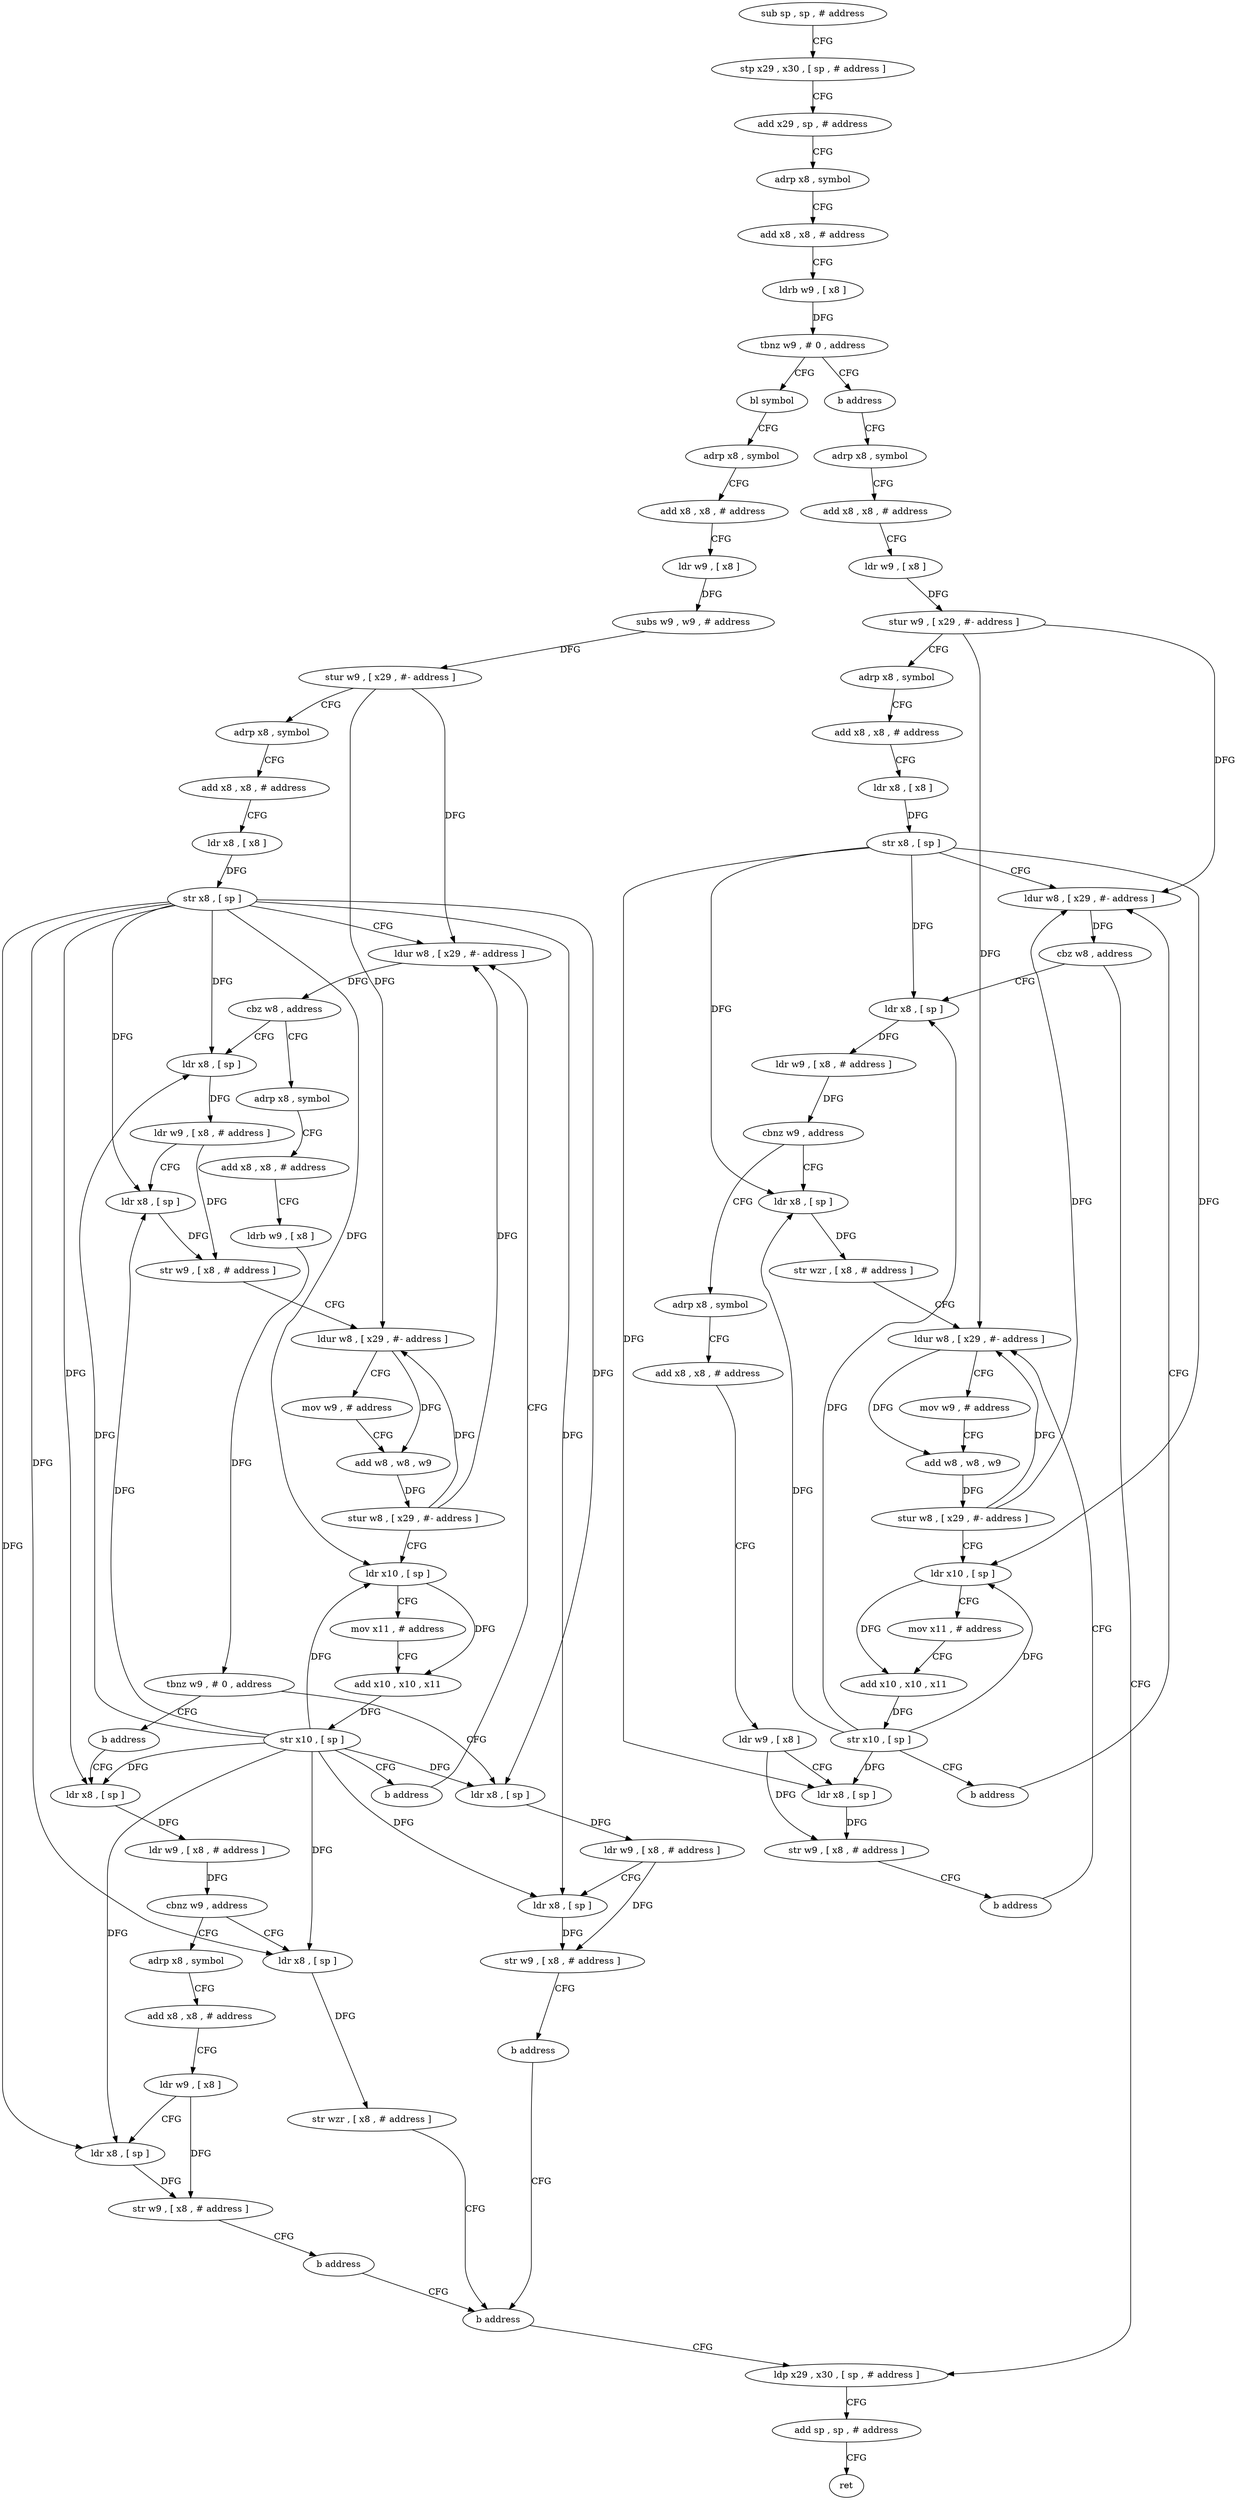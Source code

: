 digraph "func" {
"4238968" [label = "sub sp , sp , # address" ]
"4238972" [label = "stp x29 , x30 , [ sp , # address ]" ]
"4238976" [label = "add x29 , sp , # address" ]
"4238980" [label = "adrp x8 , symbol" ]
"4238984" [label = "add x8 , x8 , # address" ]
"4238988" [label = "ldrb w9 , [ x8 ]" ]
"4238992" [label = "tbnz w9 , # 0 , address" ]
"4239000" [label = "bl symbol" ]
"4238996" [label = "b address" ]
"4239004" [label = "adrp x8 , symbol" ]
"4239008" [label = "add x8 , x8 , # address" ]
"4239012" [label = "ldr w9 , [ x8 ]" ]
"4239016" [label = "subs w9 , w9 , # address" ]
"4239020" [label = "stur w9 , [ x29 , #- address ]" ]
"4239024" [label = "adrp x8 , symbol" ]
"4239028" [label = "add x8 , x8 , # address" ]
"4239032" [label = "ldr x8 , [ x8 ]" ]
"4239036" [label = "str x8 , [ sp ]" ]
"4239040" [label = "ldur w8 , [ x29 , #- address ]" ]
"4239188" [label = "adrp x8 , symbol" ]
"4239100" [label = "adrp x8 , symbol" ]
"4239104" [label = "add x8 , x8 , # address" ]
"4239108" [label = "ldrb w9 , [ x8 ]" ]
"4239112" [label = "tbnz w9 , # 0 , address" ]
"4239120" [label = "ldr x8 , [ sp ]" ]
"4239116" [label = "b address" ]
"4239048" [label = "ldr x8 , [ sp ]" ]
"4239052" [label = "ldr w9 , [ x8 , # address ]" ]
"4239056" [label = "ldr x8 , [ sp ]" ]
"4239060" [label = "str w9 , [ x8 , # address ]" ]
"4239064" [label = "ldur w8 , [ x29 , #- address ]" ]
"4239068" [label = "mov w9 , # address" ]
"4239072" [label = "add w8 , w8 , w9" ]
"4239076" [label = "stur w8 , [ x29 , #- address ]" ]
"4239080" [label = "ldr x10 , [ sp ]" ]
"4239084" [label = "mov x11 , # address" ]
"4239088" [label = "add x10 , x10 , x11" ]
"4239092" [label = "str x10 , [ sp ]" ]
"4239096" [label = "b address" ]
"4239192" [label = "add x8 , x8 , # address" ]
"4239196" [label = "ldr w9 , [ x8 ]" ]
"4239200" [label = "stur w9 , [ x29 , #- address ]" ]
"4239204" [label = "adrp x8 , symbol" ]
"4239208" [label = "add x8 , x8 , # address" ]
"4239212" [label = "ldr x8 , [ x8 ]" ]
"4239216" [label = "str x8 , [ sp ]" ]
"4239220" [label = "ldur w8 , [ x29 , #- address ]" ]
"4239124" [label = "ldr w9 , [ x8 , # address ]" ]
"4239128" [label = "ldr x8 , [ sp ]" ]
"4239132" [label = "str w9 , [ x8 , # address ]" ]
"4239136" [label = "b address" ]
"4239184" [label = "b address" ]
"4239140" [label = "ldr x8 , [ sp ]" ]
"4239044" [label = "cbz w8 , address" ]
"4239308" [label = "ldp x29 , x30 , [ sp , # address ]" ]
"4239312" [label = "add sp , sp , # address" ]
"4239316" [label = "ret" ]
"4239228" [label = "ldr x8 , [ sp ]" ]
"4239232" [label = "ldr w9 , [ x8 , # address ]" ]
"4239236" [label = "cbnz w9 , address" ]
"4239264" [label = "ldr x8 , [ sp ]" ]
"4239240" [label = "adrp x8 , symbol" ]
"4239144" [label = "ldr w9 , [ x8 , # address ]" ]
"4239148" [label = "cbnz w9 , address" ]
"4239176" [label = "ldr x8 , [ sp ]" ]
"4239152" [label = "adrp x8 , symbol" ]
"4239268" [label = "str wzr , [ x8 , # address ]" ]
"4239272" [label = "ldur w8 , [ x29 , #- address ]" ]
"4239244" [label = "add x8 , x8 , # address" ]
"4239248" [label = "ldr w9 , [ x8 ]" ]
"4239252" [label = "ldr x8 , [ sp ]" ]
"4239256" [label = "str w9 , [ x8 , # address ]" ]
"4239260" [label = "b address" ]
"4239180" [label = "str wzr , [ x8 , # address ]" ]
"4239156" [label = "add x8 , x8 , # address" ]
"4239160" [label = "ldr w9 , [ x8 ]" ]
"4239164" [label = "ldr x8 , [ sp ]" ]
"4239168" [label = "str w9 , [ x8 , # address ]" ]
"4239172" [label = "b address" ]
"4239224" [label = "cbz w8 , address" ]
"4239276" [label = "mov w9 , # address" ]
"4239280" [label = "add w8 , w8 , w9" ]
"4239284" [label = "stur w8 , [ x29 , #- address ]" ]
"4239288" [label = "ldr x10 , [ sp ]" ]
"4239292" [label = "mov x11 , # address" ]
"4239296" [label = "add x10 , x10 , x11" ]
"4239300" [label = "str x10 , [ sp ]" ]
"4239304" [label = "b address" ]
"4238968" -> "4238972" [ label = "CFG" ]
"4238972" -> "4238976" [ label = "CFG" ]
"4238976" -> "4238980" [ label = "CFG" ]
"4238980" -> "4238984" [ label = "CFG" ]
"4238984" -> "4238988" [ label = "CFG" ]
"4238988" -> "4238992" [ label = "DFG" ]
"4238992" -> "4239000" [ label = "CFG" ]
"4238992" -> "4238996" [ label = "CFG" ]
"4239000" -> "4239004" [ label = "CFG" ]
"4238996" -> "4239188" [ label = "CFG" ]
"4239004" -> "4239008" [ label = "CFG" ]
"4239008" -> "4239012" [ label = "CFG" ]
"4239012" -> "4239016" [ label = "DFG" ]
"4239016" -> "4239020" [ label = "DFG" ]
"4239020" -> "4239024" [ label = "CFG" ]
"4239020" -> "4239040" [ label = "DFG" ]
"4239020" -> "4239064" [ label = "DFG" ]
"4239024" -> "4239028" [ label = "CFG" ]
"4239028" -> "4239032" [ label = "CFG" ]
"4239032" -> "4239036" [ label = "DFG" ]
"4239036" -> "4239040" [ label = "CFG" ]
"4239036" -> "4239048" [ label = "DFG" ]
"4239036" -> "4239056" [ label = "DFG" ]
"4239036" -> "4239080" [ label = "DFG" ]
"4239036" -> "4239120" [ label = "DFG" ]
"4239036" -> "4239128" [ label = "DFG" ]
"4239036" -> "4239140" [ label = "DFG" ]
"4239036" -> "4239176" [ label = "DFG" ]
"4239036" -> "4239164" [ label = "DFG" ]
"4239040" -> "4239044" [ label = "DFG" ]
"4239188" -> "4239192" [ label = "CFG" ]
"4239100" -> "4239104" [ label = "CFG" ]
"4239104" -> "4239108" [ label = "CFG" ]
"4239108" -> "4239112" [ label = "DFG" ]
"4239112" -> "4239120" [ label = "CFG" ]
"4239112" -> "4239116" [ label = "CFG" ]
"4239120" -> "4239124" [ label = "DFG" ]
"4239116" -> "4239140" [ label = "CFG" ]
"4239048" -> "4239052" [ label = "DFG" ]
"4239052" -> "4239056" [ label = "CFG" ]
"4239052" -> "4239060" [ label = "DFG" ]
"4239056" -> "4239060" [ label = "DFG" ]
"4239060" -> "4239064" [ label = "CFG" ]
"4239064" -> "4239068" [ label = "CFG" ]
"4239064" -> "4239072" [ label = "DFG" ]
"4239068" -> "4239072" [ label = "CFG" ]
"4239072" -> "4239076" [ label = "DFG" ]
"4239076" -> "4239080" [ label = "CFG" ]
"4239076" -> "4239040" [ label = "DFG" ]
"4239076" -> "4239064" [ label = "DFG" ]
"4239080" -> "4239084" [ label = "CFG" ]
"4239080" -> "4239088" [ label = "DFG" ]
"4239084" -> "4239088" [ label = "CFG" ]
"4239088" -> "4239092" [ label = "DFG" ]
"4239092" -> "4239096" [ label = "CFG" ]
"4239092" -> "4239048" [ label = "DFG" ]
"4239092" -> "4239056" [ label = "DFG" ]
"4239092" -> "4239080" [ label = "DFG" ]
"4239092" -> "4239120" [ label = "DFG" ]
"4239092" -> "4239128" [ label = "DFG" ]
"4239092" -> "4239140" [ label = "DFG" ]
"4239092" -> "4239176" [ label = "DFG" ]
"4239092" -> "4239164" [ label = "DFG" ]
"4239096" -> "4239040" [ label = "CFG" ]
"4239192" -> "4239196" [ label = "CFG" ]
"4239196" -> "4239200" [ label = "DFG" ]
"4239200" -> "4239204" [ label = "CFG" ]
"4239200" -> "4239220" [ label = "DFG" ]
"4239200" -> "4239272" [ label = "DFG" ]
"4239204" -> "4239208" [ label = "CFG" ]
"4239208" -> "4239212" [ label = "CFG" ]
"4239212" -> "4239216" [ label = "DFG" ]
"4239216" -> "4239220" [ label = "CFG" ]
"4239216" -> "4239228" [ label = "DFG" ]
"4239216" -> "4239264" [ label = "DFG" ]
"4239216" -> "4239252" [ label = "DFG" ]
"4239216" -> "4239288" [ label = "DFG" ]
"4239220" -> "4239224" [ label = "DFG" ]
"4239124" -> "4239128" [ label = "CFG" ]
"4239124" -> "4239132" [ label = "DFG" ]
"4239128" -> "4239132" [ label = "DFG" ]
"4239132" -> "4239136" [ label = "CFG" ]
"4239136" -> "4239184" [ label = "CFG" ]
"4239184" -> "4239308" [ label = "CFG" ]
"4239140" -> "4239144" [ label = "DFG" ]
"4239044" -> "4239100" [ label = "CFG" ]
"4239044" -> "4239048" [ label = "CFG" ]
"4239308" -> "4239312" [ label = "CFG" ]
"4239312" -> "4239316" [ label = "CFG" ]
"4239228" -> "4239232" [ label = "DFG" ]
"4239232" -> "4239236" [ label = "DFG" ]
"4239236" -> "4239264" [ label = "CFG" ]
"4239236" -> "4239240" [ label = "CFG" ]
"4239264" -> "4239268" [ label = "DFG" ]
"4239240" -> "4239244" [ label = "CFG" ]
"4239144" -> "4239148" [ label = "DFG" ]
"4239148" -> "4239176" [ label = "CFG" ]
"4239148" -> "4239152" [ label = "CFG" ]
"4239176" -> "4239180" [ label = "DFG" ]
"4239152" -> "4239156" [ label = "CFG" ]
"4239268" -> "4239272" [ label = "CFG" ]
"4239272" -> "4239276" [ label = "CFG" ]
"4239272" -> "4239280" [ label = "DFG" ]
"4239244" -> "4239248" [ label = "CFG" ]
"4239248" -> "4239252" [ label = "CFG" ]
"4239248" -> "4239256" [ label = "DFG" ]
"4239252" -> "4239256" [ label = "DFG" ]
"4239256" -> "4239260" [ label = "CFG" ]
"4239260" -> "4239272" [ label = "CFG" ]
"4239180" -> "4239184" [ label = "CFG" ]
"4239156" -> "4239160" [ label = "CFG" ]
"4239160" -> "4239164" [ label = "CFG" ]
"4239160" -> "4239168" [ label = "DFG" ]
"4239164" -> "4239168" [ label = "DFG" ]
"4239168" -> "4239172" [ label = "CFG" ]
"4239172" -> "4239184" [ label = "CFG" ]
"4239224" -> "4239308" [ label = "CFG" ]
"4239224" -> "4239228" [ label = "CFG" ]
"4239276" -> "4239280" [ label = "CFG" ]
"4239280" -> "4239284" [ label = "DFG" ]
"4239284" -> "4239288" [ label = "CFG" ]
"4239284" -> "4239220" [ label = "DFG" ]
"4239284" -> "4239272" [ label = "DFG" ]
"4239288" -> "4239292" [ label = "CFG" ]
"4239288" -> "4239296" [ label = "DFG" ]
"4239292" -> "4239296" [ label = "CFG" ]
"4239296" -> "4239300" [ label = "DFG" ]
"4239300" -> "4239304" [ label = "CFG" ]
"4239300" -> "4239228" [ label = "DFG" ]
"4239300" -> "4239264" [ label = "DFG" ]
"4239300" -> "4239252" [ label = "DFG" ]
"4239300" -> "4239288" [ label = "DFG" ]
"4239304" -> "4239220" [ label = "CFG" ]
}

